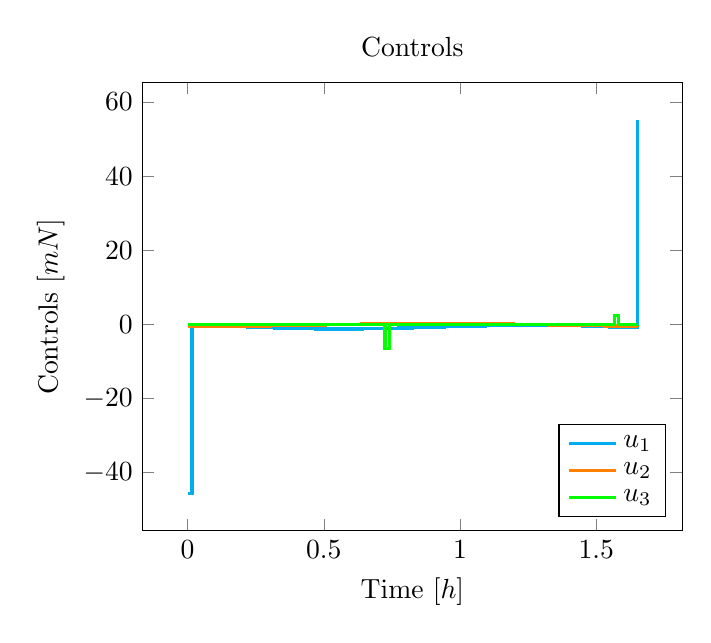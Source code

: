 \begin{tikzpicture}[]
\begin{axis}[legend pos = {south east}, ylabel = {Controls $[mN]$}, title = {Controls}, xlabel = {Time $[h]$}]\addplot+ [const plot, no marks, cyan, very thick]coordinates {
(0.0, -45.606)
(0.017, 0.028)
(0.034, -0.033)
(0.051, -0.094)
(0.067, -0.155)
(0.084, -0.216)
(0.101, -0.276)
(0.118, -0.337)
(0.135, -0.396)
(0.152, -0.455)
(0.168, -0.512)
(0.185, -0.568)
(0.202, -0.623)
(0.219, -0.676)
(0.236, -0.728)
(0.253, -0.778)
(0.269, -0.825)
(0.286, -0.871)
(0.303, -0.914)
(0.32, -0.955)
(0.337, -0.993)
(0.354, -1.029)
(0.37, -1.062)
(0.387, -1.092)
(0.404, -1.12)
(0.421, -1.144)
(0.438, -1.165)
(0.455, -1.184)
(0.471, -1.199)
(0.488, -1.212)
(0.505, -1.221)
(0.522, -1.227)
(0.539, -1.231)
(0.556, -1.231)
(0.572, -1.228)
(0.589, -1.223)
(0.606, -1.215)
(0.623, -1.204)
(0.64, -1.19)
(0.657, -1.174)
(0.673, -1.155)
(0.69, -1.134)
(0.707, -1.111)
(0.724, -1.086)
(0.741, -1.059)
(0.758, -1.03)
(0.774, -1.0)
(0.791, -0.968)
(0.808, -0.935)
(0.825, -0.901)
(0.842, -0.867)
(0.859, -0.831)
(0.875, -0.795)
(0.892, -0.758)
(0.909, -0.722)
(0.926, -0.685)
(0.943, -0.649)
(0.96, -0.613)
(0.976, -0.578)
(0.993, -0.543)
(1.01, -0.509)
(1.027, -0.477)
(1.044, -0.446)
(1.061, -0.416)
(1.077, -0.388)
(1.094, -0.362)
(1.111, -0.338)
(1.128, -0.316)
(1.145, -0.296)
(1.162, -0.279)
(1.178, -0.264)
(1.195, -0.251)
(1.212, -0.242)
(1.229, -0.235)
(1.246, -0.231)
(1.263, -0.229)
(1.279, -0.231)
(1.296, -0.236)
(1.313, -0.243)
(1.33, -0.254)
(1.347, -0.268)
(1.364, -0.285)
(1.38, -0.305)
(1.397, -0.327)
(1.414, -0.353)
(1.431, -0.382)
(1.448, -0.413)
(1.465, -0.448)
(1.481, -0.485)
(1.498, -0.524)
(1.515, -0.566)
(1.532, -0.61)
(1.549, -0.657)
(1.566, -0.706)
(1.582, -0.756)
(1.599, -0.809)
(1.616, -0.863)
(1.633, -0.918)
(1.65, 55.186)
};
\addlegendentry{$u_1$}
\addplot+ [const plot, no marks, orange, very thick]coordinates {
(0.0, -0.514)
(0.017, -0.519)
(0.034, -0.521)
(0.051, -0.523)
(0.067, -0.522)
(0.084, -0.521)
(0.101, -0.517)
(0.118, -0.513)
(0.135, -0.506)
(0.152, -0.499)
(0.168, -0.489)
(0.185, -0.479)
(0.202, -0.467)
(0.219, -0.454)
(0.236, -0.439)
(0.253, -0.424)
(0.269, -0.407)
(0.286, -0.389)
(0.303, -0.37)
(0.32, -0.351)
(0.337, -0.33)
(0.354, -0.308)
(0.37, -0.286)
(0.387, -0.264)
(0.404, -0.24)
(0.421, -0.217)
(0.438, -0.193)
(0.455, -0.169)
(0.471, -0.144)
(0.488, -0.12)
(0.505, -0.095)
(0.522, -0.071)
(0.539, -0.047)
(0.556, -0.024)
(0.572, -0.0)
(0.589, 0.023)
(0.606, 0.045)
(0.623, 0.066)
(0.64, 0.087)
(0.657, 0.107)
(0.673, 0.126)
(0.69, 0.144)
(0.707, 0.161)
(0.724, 0.176)
(0.741, 0.191)
(0.758, 0.204)
(0.774, 0.216)
(0.791, 0.227)
(0.808, 0.236)
(0.825, 0.244)
(0.842, 0.251)
(0.859, 0.256)
(0.875, 0.259)
(0.892, 0.261)
(0.909, 0.261)
(0.926, 0.26)
(0.943, 0.258)
(0.96, 0.253)
(0.976, 0.248)
(0.993, 0.241)
(1.01, 0.232)
(1.027, 0.222)
(1.044, 0.211)
(1.061, 0.198)
(1.077, 0.184)
(1.094, 0.169)
(1.111, 0.153)
(1.128, 0.135)
(1.145, 0.117)
(1.162, 0.098)
(1.178, 0.077)
(1.195, 0.056)
(1.212, 0.034)
(1.229, 0.012)
(1.246, -0.011)
(1.263, -0.034)
(1.279, -0.058)
(1.296, -0.082)
(1.313, -0.107)
(1.33, -0.131)
(1.347, -0.156)
(1.364, -0.18)
(1.38, -0.204)
(1.397, -0.228)
(1.414, -0.251)
(1.431, -0.274)
(1.448, -0.297)
(1.465, -0.318)
(1.481, -0.34)
(1.498, -0.36)
(1.515, -0.379)
(1.532, -0.398)
(1.549, -0.415)
(1.566, -0.431)
(1.582, -0.446)
(1.599, -0.46)
(1.616, -0.473)
(1.633, -0.484)
(1.65, -0.494)
};
\addlegendentry{$u_2$}
\addplot+ [const plot, no marks, green, very thick]coordinates {
(0.0, -0.03)
(0.017, -0.029)
(0.034, -0.027)
(0.051, -0.025)
(0.067, -0.023)
(0.084, -0.021)
(0.101, -0.019)
(0.118, -0.017)
(0.135, -0.015)
(0.152, -0.013)
(0.168, -0.01)
(0.185, -0.008)
(0.202, -0.006)
(0.219, -0.003)
(0.236, -0.001)
(0.253, 0.001)
(0.269, 0.004)
(0.286, 0.006)
(0.303, 0.009)
(0.32, 0.011)
(0.337, 0.013)
(0.354, 0.015)
(0.37, 0.018)
(0.387, 0.02)
(0.404, 0.022)
(0.421, 0.024)
(0.438, 0.026)
(0.455, 0.027)
(0.471, 0.029)
(0.488, 0.031)
(0.505, 0.032)
(0.522, 0.033)
(0.539, 0.034)
(0.556, 0.035)
(0.572, 0.036)
(0.589, 0.037)
(0.606, 0.038)
(0.623, 0.038)
(0.64, 0.039)
(0.657, 0.039)
(0.673, 0.039)
(0.69, 0.039)
(0.707, 0.038)
(0.724, -6.532)
(0.741, 0.037)
(0.758, 0.037)
(0.774, 0.036)
(0.791, 0.035)
(0.808, 0.034)
(0.825, 0.032)
(0.842, 0.031)
(0.859, 0.029)
(0.875, 0.028)
(0.892, 0.026)
(0.909, 0.024)
(0.926, 0.022)
(0.943, 0.02)
(0.96, 0.018)
(0.976, 0.016)
(0.993, 0.014)
(1.01, 0.011)
(1.027, 0.009)
(1.044, 0.007)
(1.061, 0.004)
(1.077, 0.002)
(1.094, -0.0)
(1.111, -0.003)
(1.128, -0.005)
(1.145, -0.008)
(1.162, -0.01)
(1.178, -0.012)
(1.195, -0.015)
(1.212, -0.017)
(1.229, -0.019)
(1.246, -0.021)
(1.263, -0.023)
(1.279, -0.025)
(1.296, -0.027)
(1.313, -0.028)
(1.33, -0.03)
(1.347, -0.031)
(1.364, -0.033)
(1.38, -0.034)
(1.397, -0.035)
(1.414, -0.036)
(1.431, -0.037)
(1.448, -0.038)
(1.465, -0.038)
(1.481, -0.038)
(1.498, -0.039)
(1.515, -0.039)
(1.532, -0.039)
(1.549, -0.038)
(1.566, 2.41)
(1.582, -0.038)
(1.599, -0.037)
(1.616, -0.036)
(1.633, -0.035)
(1.65, -0.034)
};
\addlegendentry{$u_3$}
\end{axis}

\end{tikzpicture}
